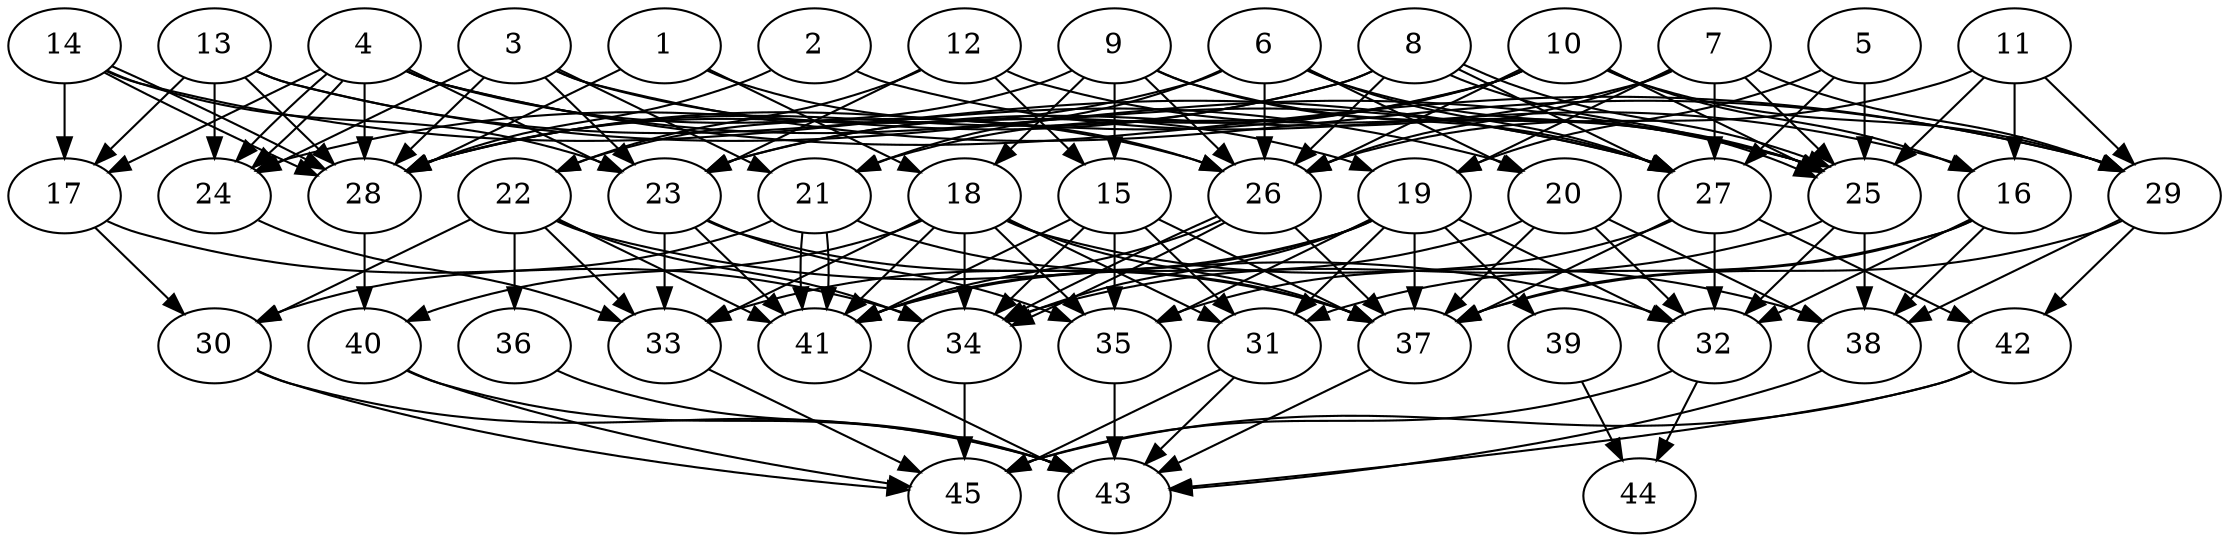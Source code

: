 // DAG automatically generated by daggen at Thu Oct  3 14:07:24 2019
// ./daggen --dot -n 45 --ccr 0.4 --fat 0.7 --regular 0.9 --density 0.7 --mindata 5242880 --maxdata 52428800 
digraph G {
  1 [size="72921600", alpha="0.12", expect_size="29168640"] 
  1 -> 18 [size ="29168640"]
  1 -> 26 [size ="29168640"]
  1 -> 28 [size ="29168640"]
  2 [size="74467840", alpha="0.04", expect_size="29787136"] 
  2 -> 16 [size ="29787136"]
  2 -> 28 [size ="29787136"]
  3 [size="62440960", alpha="0.10", expect_size="24976384"] 
  3 -> 19 [size ="24976384"]
  3 -> 21 [size ="24976384"]
  3 -> 23 [size ="24976384"]
  3 -> 24 [size ="24976384"]
  3 -> 28 [size ="24976384"]
  3 -> 29 [size ="24976384"]
  4 [size="126563840", alpha="0.15", expect_size="50625536"] 
  4 -> 17 [size ="50625536"]
  4 -> 23 [size ="50625536"]
  4 -> 24 [size ="50625536"]
  4 -> 24 [size ="50625536"]
  4 -> 26 [size ="50625536"]
  4 -> 27 [size ="50625536"]
  4 -> 28 [size ="50625536"]
  4 -> 29 [size ="50625536"]
  5 [size="48424960", alpha="0.16", expect_size="19369984"] 
  5 -> 19 [size ="19369984"]
  5 -> 25 [size ="19369984"]
  5 -> 27 [size ="19369984"]
  6 [size="20096000", alpha="0.01", expect_size="8038400"] 
  6 -> 20 [size ="8038400"]
  6 -> 21 [size ="8038400"]
  6 -> 25 [size ="8038400"]
  6 -> 26 [size ="8038400"]
  6 -> 27 [size ="8038400"]
  6 -> 28 [size ="8038400"]
  7 [size="40762880", alpha="0.09", expect_size="16305152"] 
  7 -> 19 [size ="16305152"]
  7 -> 23 [size ="16305152"]
  7 -> 25 [size ="16305152"]
  7 -> 26 [size ="16305152"]
  7 -> 27 [size ="16305152"]
  7 -> 29 [size ="16305152"]
  8 [size="25607680", alpha="0.15", expect_size="10243072"] 
  8 -> 24 [size ="10243072"]
  8 -> 25 [size ="10243072"]
  8 -> 25 [size ="10243072"]
  8 -> 26 [size ="10243072"]
  8 -> 27 [size ="10243072"]
  8 -> 28 [size ="10243072"]
  9 [size="99783680", alpha="0.06", expect_size="39913472"] 
  9 -> 15 [size ="39913472"]
  9 -> 18 [size ="39913472"]
  9 -> 22 [size ="39913472"]
  9 -> 25 [size ="39913472"]
  9 -> 26 [size ="39913472"]
  9 -> 27 [size ="39913472"]
  10 [size="62919680", alpha="0.15", expect_size="25167872"] 
  10 -> 16 [size ="25167872"]
  10 -> 21 [size ="25167872"]
  10 -> 23 [size ="25167872"]
  10 -> 25 [size ="25167872"]
  10 -> 26 [size ="25167872"]
  10 -> 28 [size ="25167872"]
  10 -> 29 [size ="25167872"]
  11 [size="76707840", alpha="0.06", expect_size="30683136"] 
  11 -> 16 [size ="30683136"]
  11 -> 25 [size ="30683136"]
  11 -> 26 [size ="30683136"]
  11 -> 29 [size ="30683136"]
  12 [size="28236800", alpha="0.01", expect_size="11294720"] 
  12 -> 15 [size ="11294720"]
  12 -> 22 [size ="11294720"]
  12 -> 23 [size ="11294720"]
  12 -> 25 [size ="11294720"]
  13 [size="54077440", alpha="0.13", expect_size="21630976"] 
  13 -> 17 [size ="21630976"]
  13 -> 20 [size ="21630976"]
  13 -> 24 [size ="21630976"]
  13 -> 25 [size ="21630976"]
  13 -> 28 [size ="21630976"]
  14 [size="112378880", alpha="0.05", expect_size="44951552"] 
  14 -> 17 [size ="44951552"]
  14 -> 23 [size ="44951552"]
  14 -> 27 [size ="44951552"]
  14 -> 28 [size ="44951552"]
  14 -> 28 [size ="44951552"]
  15 [size="82752000", alpha="0.03", expect_size="33100800"] 
  15 -> 31 [size ="33100800"]
  15 -> 34 [size ="33100800"]
  15 -> 35 [size ="33100800"]
  15 -> 37 [size ="33100800"]
  15 -> 41 [size ="33100800"]
  16 [size="59875840", alpha="0.00", expect_size="23950336"] 
  16 -> 31 [size ="23950336"]
  16 -> 32 [size ="23950336"]
  16 -> 37 [size ="23950336"]
  16 -> 38 [size ="23950336"]
  17 [size="67054080", alpha="0.09", expect_size="26821632"] 
  17 -> 30 [size ="26821632"]
  17 -> 34 [size ="26821632"]
  18 [size="119360000", alpha="0.02", expect_size="47744000"] 
  18 -> 31 [size ="47744000"]
  18 -> 33 [size ="47744000"]
  18 -> 34 [size ="47744000"]
  18 -> 35 [size ="47744000"]
  18 -> 37 [size ="47744000"]
  18 -> 38 [size ="47744000"]
  18 -> 40 [size ="47744000"]
  18 -> 41 [size ="47744000"]
  19 [size="87127040", alpha="0.16", expect_size="34850816"] 
  19 -> 31 [size ="34850816"]
  19 -> 32 [size ="34850816"]
  19 -> 33 [size ="34850816"]
  19 -> 34 [size ="34850816"]
  19 -> 35 [size ="34850816"]
  19 -> 37 [size ="34850816"]
  19 -> 39 [size ="34850816"]
  19 -> 41 [size ="34850816"]
  20 [size="125319680", alpha="0.07", expect_size="50127872"] 
  20 -> 32 [size ="50127872"]
  20 -> 37 [size ="50127872"]
  20 -> 38 [size ="50127872"]
  20 -> 41 [size ="50127872"]
  21 [size="97013760", alpha="0.08", expect_size="38805504"] 
  21 -> 30 [size ="38805504"]
  21 -> 37 [size ="38805504"]
  21 -> 41 [size ="38805504"]
  21 -> 41 [size ="38805504"]
  22 [size="15306240", alpha="0.19", expect_size="6122496"] 
  22 -> 30 [size ="6122496"]
  22 -> 32 [size ="6122496"]
  22 -> 33 [size ="6122496"]
  22 -> 34 [size ="6122496"]
  22 -> 36 [size ="6122496"]
  22 -> 41 [size ="6122496"]
  23 [size="18659840", alpha="0.19", expect_size="7463936"] 
  23 -> 33 [size ="7463936"]
  23 -> 35 [size ="7463936"]
  23 -> 37 [size ="7463936"]
  23 -> 41 [size ="7463936"]
  24 [size="94730240", alpha="0.18", expect_size="37892096"] 
  24 -> 33 [size ="37892096"]
  25 [size="121943040", alpha="0.03", expect_size="48777216"] 
  25 -> 32 [size ="48777216"]
  25 -> 34 [size ="48777216"]
  25 -> 38 [size ="48777216"]
  26 [size="23959040", alpha="0.09", expect_size="9583616"] 
  26 -> 34 [size ="9583616"]
  26 -> 34 [size ="9583616"]
  26 -> 37 [size ="9583616"]
  26 -> 41 [size ="9583616"]
  27 [size="24005120", alpha="0.20", expect_size="9602048"] 
  27 -> 32 [size ="9602048"]
  27 -> 35 [size ="9602048"]
  27 -> 37 [size ="9602048"]
  27 -> 42 [size ="9602048"]
  28 [size="79974400", alpha="0.13", expect_size="31989760"] 
  28 -> 40 [size ="31989760"]
  29 [size="92974080", alpha="0.00", expect_size="37189632"] 
  29 -> 37 [size ="37189632"]
  29 -> 38 [size ="37189632"]
  29 -> 42 [size ="37189632"]
  30 [size="68403200", alpha="0.17", expect_size="27361280"] 
  30 -> 43 [size ="27361280"]
  30 -> 45 [size ="27361280"]
  31 [size="107801600", alpha="0.03", expect_size="43120640"] 
  31 -> 43 [size ="43120640"]
  31 -> 45 [size ="43120640"]
  32 [size="35059200", alpha="0.13", expect_size="14023680"] 
  32 -> 44 [size ="14023680"]
  32 -> 45 [size ="14023680"]
  33 [size="29498880", alpha="0.09", expect_size="11799552"] 
  33 -> 45 [size ="11799552"]
  34 [size="22494720", alpha="0.03", expect_size="8997888"] 
  34 -> 45 [size ="8997888"]
  35 [size="127503360", alpha="0.08", expect_size="51001344"] 
  35 -> 43 [size ="51001344"]
  36 [size="25948160", alpha="0.01", expect_size="10379264"] 
  36 -> 43 [size ="10379264"]
  37 [size="78714880", alpha="0.03", expect_size="31485952"] 
  37 -> 43 [size ="31485952"]
  38 [size="77529600", alpha="0.03", expect_size="31011840"] 
  38 -> 43 [size ="31011840"]
  39 [size="34892800", alpha="0.16", expect_size="13957120"] 
  39 -> 44 [size ="13957120"]
  40 [size="37483520", alpha="0.07", expect_size="14993408"] 
  40 -> 43 [size ="14993408"]
  40 -> 45 [size ="14993408"]
  41 [size="17146880", alpha="0.13", expect_size="6858752"] 
  41 -> 43 [size ="6858752"]
  42 [size="37488640", alpha="0.19", expect_size="14995456"] 
  42 -> 43 [size ="14995456"]
  42 -> 45 [size ="14995456"]
  43 [size="113638400", alpha="0.07", expect_size="45455360"] 
  44 [size="50639360", alpha="0.08", expect_size="20255744"] 
  45 [size="65728000", alpha="0.07", expect_size="26291200"] 
}

